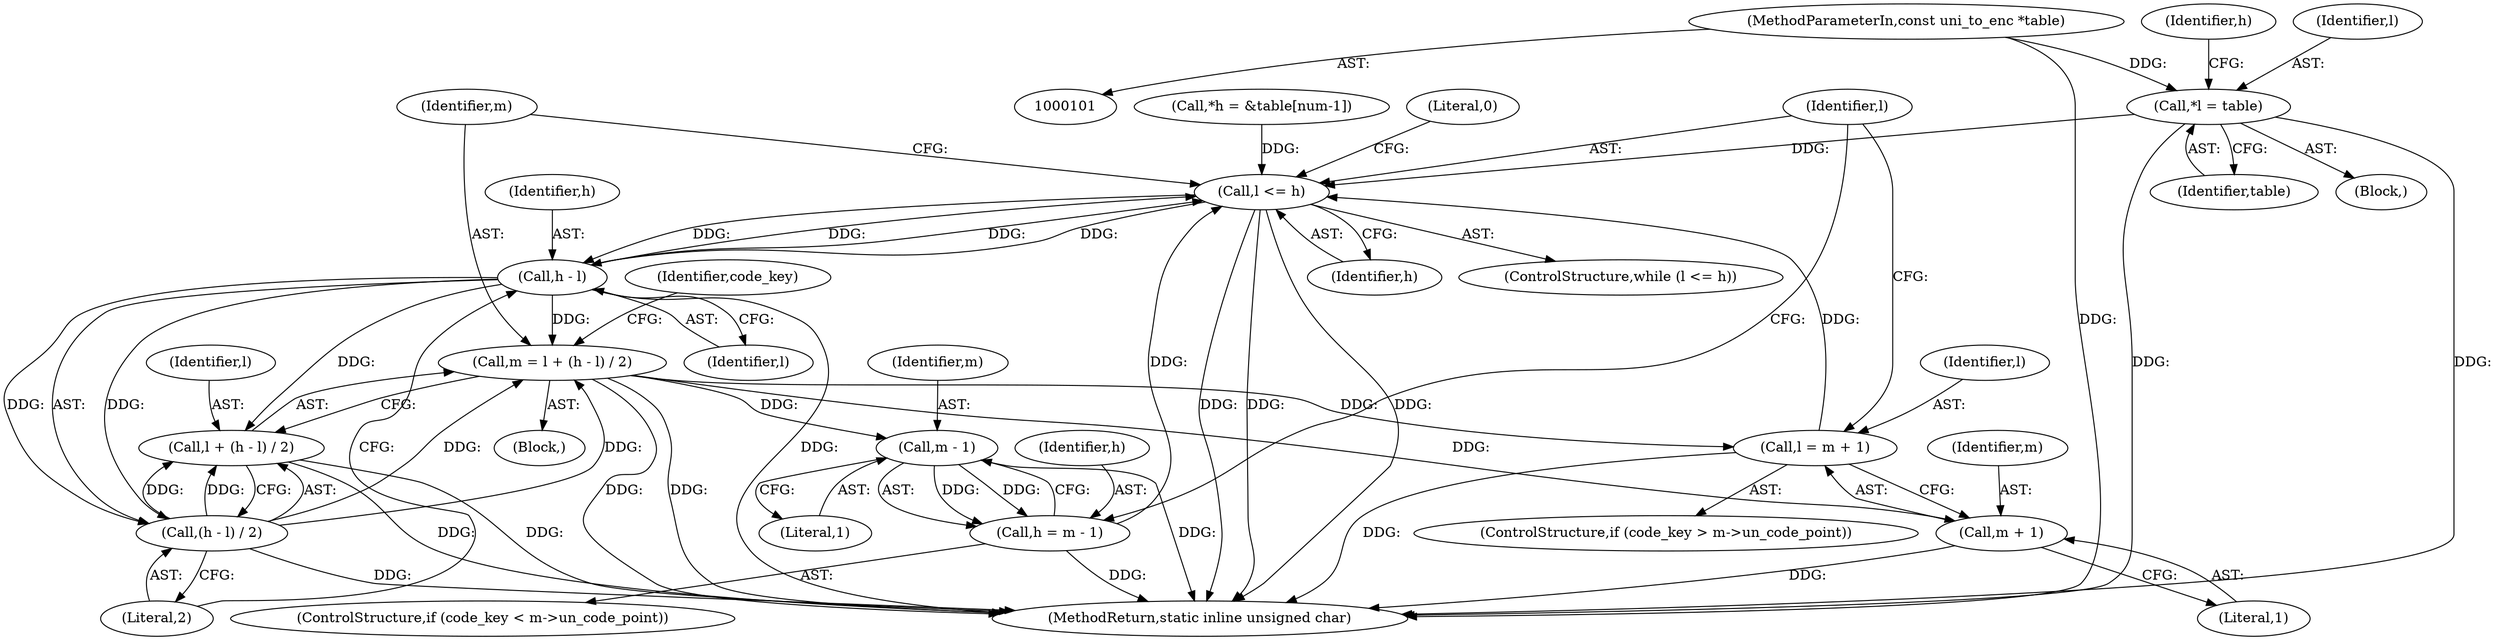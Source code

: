 digraph "0_php-src_0da8b8b801f9276359262f1ef8274c7812d3dfda?w=1_11@pointer" {
"1000102" [label="(MethodParameterIn,const uni_to_enc *table)"];
"1000107" [label="(Call,*l = table)"];
"1000133" [label="(Call,l <= h)"];
"1000142" [label="(Call,h - l)"];
"1000137" [label="(Call,m = l + (h - l) / 2)"];
"1000154" [label="(Call,m - 1)"];
"1000152" [label="(Call,h = m - 1)"];
"1000164" [label="(Call,l = m + 1)"];
"1000166" [label="(Call,m + 1)"];
"1000139" [label="(Call,l + (h - l) / 2)"];
"1000141" [label="(Call,(h - l) / 2)"];
"1000108" [label="(Identifier,l)"];
"1000109" [label="(Identifier,table)"];
"1000142" [label="(Call,h - l)"];
"1000111" [label="(Call,*h = &table[num-1])"];
"1000102" [label="(MethodParameterIn,const uni_to_enc *table)"];
"1000138" [label="(Identifier,m)"];
"1000145" [label="(Literal,2)"];
"1000136" [label="(Block,)"];
"1000167" [label="(Identifier,m)"];
"1000144" [label="(Identifier,l)"];
"1000166" [label="(Call,m + 1)"];
"1000133" [label="(Call,l <= h)"];
"1000141" [label="(Call,(h - l) / 2)"];
"1000135" [label="(Identifier,h)"];
"1000137" [label="(Call,m = l + (h - l) / 2)"];
"1000176" [label="(MethodReturn,static inline unsigned char)"];
"1000156" [label="(Literal,1)"];
"1000152" [label="(Call,h = m - 1)"];
"1000168" [label="(Literal,1)"];
"1000112" [label="(Identifier,h)"];
"1000165" [label="(Identifier,l)"];
"1000175" [label="(Literal,0)"];
"1000158" [label="(ControlStructure,if (code_key > m->un_code_point))"];
"1000107" [label="(Call,*l = table)"];
"1000134" [label="(Identifier,l)"];
"1000148" [label="(Identifier,code_key)"];
"1000139" [label="(Call,l + (h - l) / 2)"];
"1000155" [label="(Identifier,m)"];
"1000164" [label="(Call,l = m + 1)"];
"1000143" [label="(Identifier,h)"];
"1000154" [label="(Call,m - 1)"];
"1000146" [label="(ControlStructure,if (code_key < m->un_code_point))"];
"1000132" [label="(ControlStructure,while (l <= h))"];
"1000153" [label="(Identifier,h)"];
"1000105" [label="(Block,)"];
"1000140" [label="(Identifier,l)"];
"1000102" -> "1000101"  [label="AST: "];
"1000102" -> "1000176"  [label="DDG: "];
"1000102" -> "1000107"  [label="DDG: "];
"1000107" -> "1000105"  [label="AST: "];
"1000107" -> "1000109"  [label="CFG: "];
"1000108" -> "1000107"  [label="AST: "];
"1000109" -> "1000107"  [label="AST: "];
"1000112" -> "1000107"  [label="CFG: "];
"1000107" -> "1000176"  [label="DDG: "];
"1000107" -> "1000176"  [label="DDG: "];
"1000107" -> "1000133"  [label="DDG: "];
"1000133" -> "1000132"  [label="AST: "];
"1000133" -> "1000135"  [label="CFG: "];
"1000134" -> "1000133"  [label="AST: "];
"1000135" -> "1000133"  [label="AST: "];
"1000138" -> "1000133"  [label="CFG: "];
"1000175" -> "1000133"  [label="CFG: "];
"1000133" -> "1000176"  [label="DDG: "];
"1000133" -> "1000176"  [label="DDG: "];
"1000133" -> "1000176"  [label="DDG: "];
"1000164" -> "1000133"  [label="DDG: "];
"1000142" -> "1000133"  [label="DDG: "];
"1000142" -> "1000133"  [label="DDG: "];
"1000152" -> "1000133"  [label="DDG: "];
"1000111" -> "1000133"  [label="DDG: "];
"1000133" -> "1000142"  [label="DDG: "];
"1000133" -> "1000142"  [label="DDG: "];
"1000142" -> "1000141"  [label="AST: "];
"1000142" -> "1000144"  [label="CFG: "];
"1000143" -> "1000142"  [label="AST: "];
"1000144" -> "1000142"  [label="AST: "];
"1000145" -> "1000142"  [label="CFG: "];
"1000142" -> "1000176"  [label="DDG: "];
"1000142" -> "1000137"  [label="DDG: "];
"1000142" -> "1000139"  [label="DDG: "];
"1000142" -> "1000141"  [label="DDG: "];
"1000142" -> "1000141"  [label="DDG: "];
"1000137" -> "1000136"  [label="AST: "];
"1000137" -> "1000139"  [label="CFG: "];
"1000138" -> "1000137"  [label="AST: "];
"1000139" -> "1000137"  [label="AST: "];
"1000148" -> "1000137"  [label="CFG: "];
"1000137" -> "1000176"  [label="DDG: "];
"1000137" -> "1000176"  [label="DDG: "];
"1000141" -> "1000137"  [label="DDG: "];
"1000141" -> "1000137"  [label="DDG: "];
"1000137" -> "1000154"  [label="DDG: "];
"1000137" -> "1000164"  [label="DDG: "];
"1000137" -> "1000166"  [label="DDG: "];
"1000154" -> "1000152"  [label="AST: "];
"1000154" -> "1000156"  [label="CFG: "];
"1000155" -> "1000154"  [label="AST: "];
"1000156" -> "1000154"  [label="AST: "];
"1000152" -> "1000154"  [label="CFG: "];
"1000154" -> "1000176"  [label="DDG: "];
"1000154" -> "1000152"  [label="DDG: "];
"1000154" -> "1000152"  [label="DDG: "];
"1000152" -> "1000146"  [label="AST: "];
"1000153" -> "1000152"  [label="AST: "];
"1000134" -> "1000152"  [label="CFG: "];
"1000152" -> "1000176"  [label="DDG: "];
"1000164" -> "1000158"  [label="AST: "];
"1000164" -> "1000166"  [label="CFG: "];
"1000165" -> "1000164"  [label="AST: "];
"1000166" -> "1000164"  [label="AST: "];
"1000134" -> "1000164"  [label="CFG: "];
"1000164" -> "1000176"  [label="DDG: "];
"1000166" -> "1000168"  [label="CFG: "];
"1000167" -> "1000166"  [label="AST: "];
"1000168" -> "1000166"  [label="AST: "];
"1000166" -> "1000176"  [label="DDG: "];
"1000139" -> "1000141"  [label="CFG: "];
"1000140" -> "1000139"  [label="AST: "];
"1000141" -> "1000139"  [label="AST: "];
"1000139" -> "1000176"  [label="DDG: "];
"1000139" -> "1000176"  [label="DDG: "];
"1000141" -> "1000139"  [label="DDG: "];
"1000141" -> "1000139"  [label="DDG: "];
"1000141" -> "1000145"  [label="CFG: "];
"1000145" -> "1000141"  [label="AST: "];
"1000141" -> "1000176"  [label="DDG: "];
}
